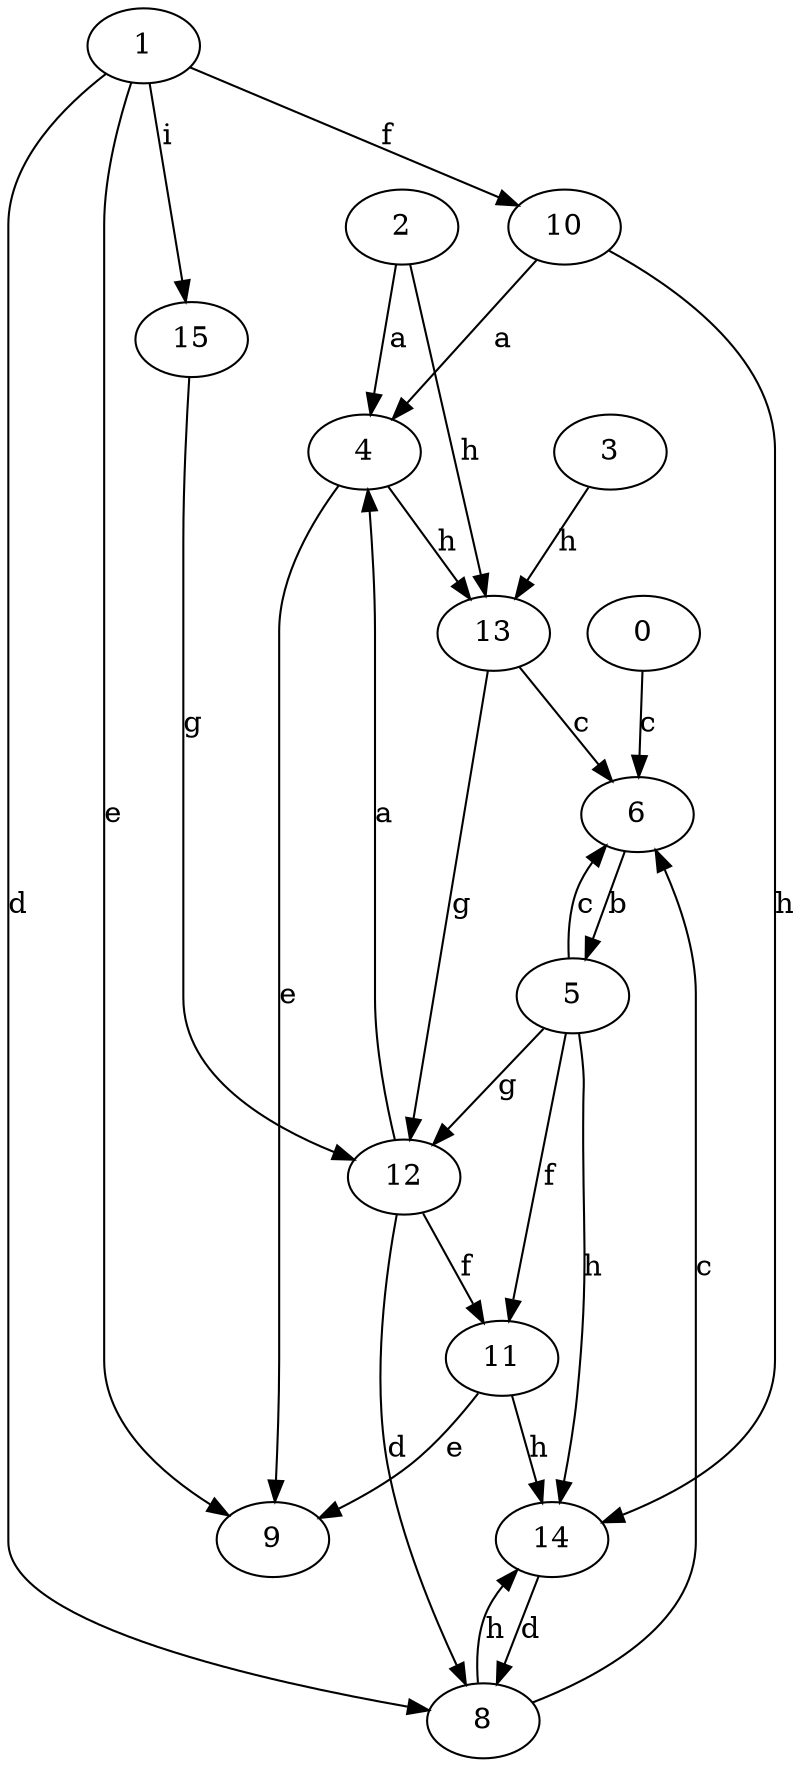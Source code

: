 strict digraph  {
2;
3;
4;
5;
6;
0;
8;
9;
10;
11;
12;
13;
14;
1;
15;
2 -> 4  [label=a];
2 -> 13  [label=h];
3 -> 13  [label=h];
4 -> 9  [label=e];
4 -> 13  [label=h];
5 -> 6  [label=c];
5 -> 11  [label=f];
5 -> 12  [label=g];
5 -> 14  [label=h];
6 -> 5  [label=b];
0 -> 6  [label=c];
8 -> 6  [label=c];
8 -> 14  [label=h];
10 -> 4  [label=a];
10 -> 14  [label=h];
11 -> 9  [label=e];
11 -> 14  [label=h];
12 -> 4  [label=a];
12 -> 8  [label=d];
12 -> 11  [label=f];
13 -> 6  [label=c];
13 -> 12  [label=g];
14 -> 8  [label=d];
1 -> 8  [label=d];
1 -> 9  [label=e];
1 -> 10  [label=f];
1 -> 15  [label=i];
15 -> 12  [label=g];
}
